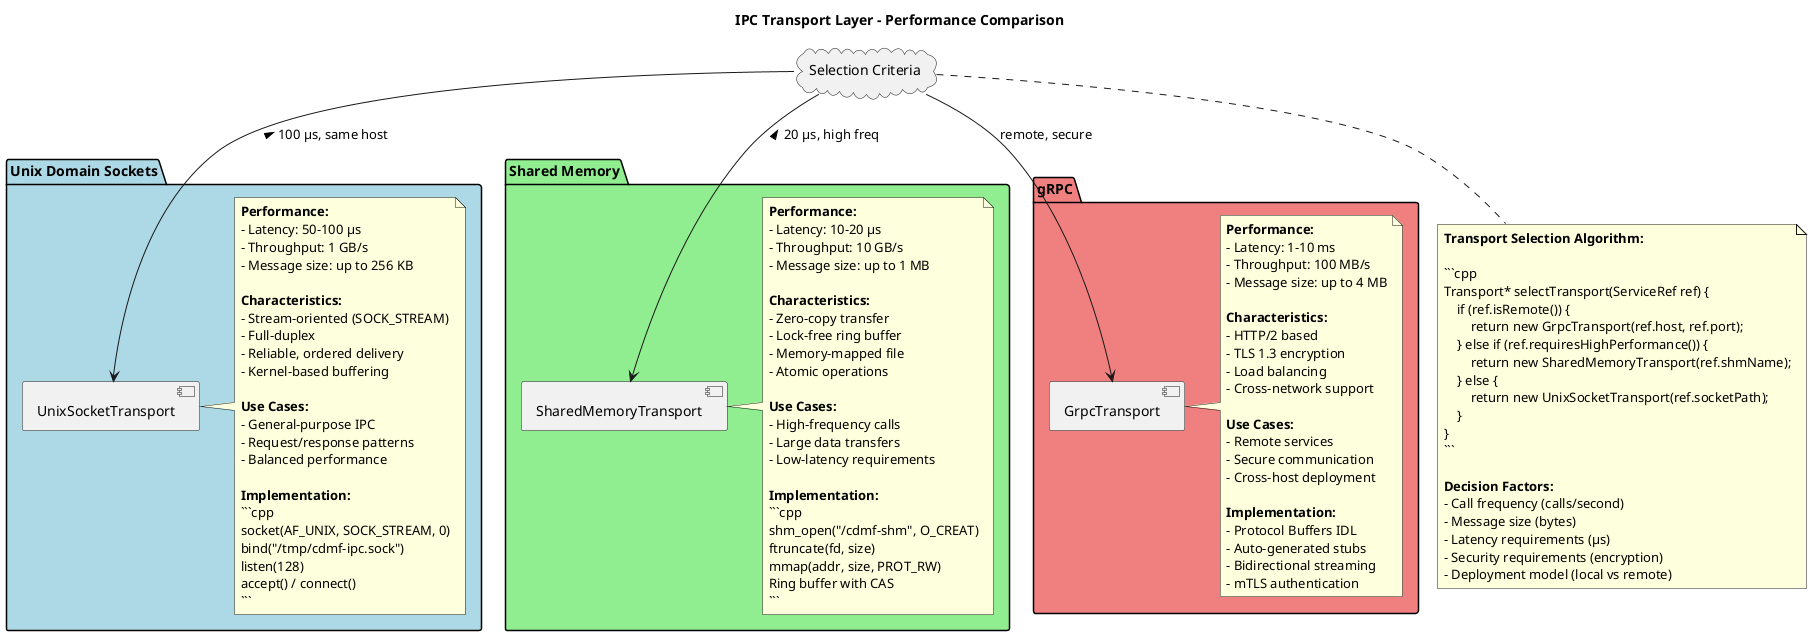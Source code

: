 @startuml CDMF_IPC_Architecture

title CDMF IPC Architecture - Detailed Design

@startuml IPC_Transport_Comparison
title IPC Transport Layer - Performance Comparison

package "Unix Domain Sockets" #LightBlue {
    [UnixSocketTransport] as UNIX

    note right of UNIX
      **Performance:**
      - Latency: 50-100 μs
      - Throughput: 1 GB/s
      - Message size: up to 256 KB

      **Characteristics:**
      - Stream-oriented (SOCK_STREAM)
      - Full-duplex
      - Reliable, ordered delivery
      - Kernel-based buffering

      **Use Cases:**
      - General-purpose IPC
      - Request/response patterns
      - Balanced performance

      **Implementation:**
      ```cpp
      socket(AF_UNIX, SOCK_STREAM, 0)
      bind("/tmp/cdmf-ipc.sock")
      listen(128)
      accept() / connect()
      ```
    end note
}

package "Shared Memory" #LightGreen {
    [SharedMemoryTransport] as SHM

    note right of SHM
      **Performance:**
      - Latency: 10-20 μs
      - Throughput: 10 GB/s
      - Message size: up to 1 MB

      **Characteristics:**
      - Zero-copy transfer
      - Lock-free ring buffer
      - Memory-mapped file
      - Atomic operations

      **Use Cases:**
      - High-frequency calls
      - Large data transfers
      - Low-latency requirements

      **Implementation:**
      ```cpp
      shm_open("/cdmf-shm", O_CREAT)
      ftruncate(fd, size)
      mmap(addr, size, PROT_RW)
      Ring buffer with CAS
      ```
    end note
}

package "gRPC" #LightCoral {
    [GrpcTransport] as GRPC

    note right of GRPC
      **Performance:**
      - Latency: 1-10 ms
      - Throughput: 100 MB/s
      - Message size: up to 4 MB

      **Characteristics:**
      - HTTP/2 based
      - TLS 1.3 encryption
      - Load balancing
      - Cross-network support

      **Use Cases:**
      - Remote services
      - Secure communication
      - Cross-host deployment

      **Implementation:**
      - Protocol Buffers IDL
      - Auto-generated stubs
      - Bidirectional streaming
      - mTLS authentication
    end note
}

cloud "Selection Criteria" as CRITERIA

CRITERIA --> UNIX : < 100 μs, same host
CRITERIA --> SHM : < 20 μs, high freq
CRITERIA --> GRPC : remote, secure

note bottom of CRITERIA
  **Transport Selection Algorithm:**

  ```cpp
  Transport* selectTransport(ServiceRef ref) {
      if (ref.isRemote()) {
          return new GrpcTransport(ref.host, ref.port);
      } else if (ref.requiresHighPerformance()) {
          return new SharedMemoryTransport(ref.shmName);
      } else {
          return new UnixSocketTransport(ref.socketPath);
      }
  }
  ```

  **Decision Factors:**
  - Call frequency (calls/second)
  - Message size (bytes)
  - Latency requirements (μs)
  - Security requirements (encryption)
  - Deployment model (local vs remote)
end note

@enduml

@startuml IPC_Message_Format
title IPC Message Format - Wire Protocol

class Message {
    - header_: MessageHeader
    - payload_: vector<uint8_t>
    - serializer_: ISerializer*
    __
    + serialize() : vector<uint8_t>
    + deserialize(data: vector<uint8_t>) : Message
    + getType() : MessageType
    + getPayload() : vector<uint8_t>
}

class MessageHeader {
    + magic: uint32_t
    + version: uint16_t
    + messageType: MessageType
    + messageId: uint64_t
    + payloadSize: uint32_t
    + checksumType: ChecksumType
    + checksum: uint32_t
    + timestamp: uint64_t
    + flags: uint32_t
    __
    + serialize() : array<uint8_t, 32>
    + validate() : bool
}

enum MessageType {
    REQUEST = 1
    RESPONSE = 2
    EVENT = 3
    HEARTBEAT = 4
    ERROR = 5
}

enum ChecksumType {
    NONE = 0
    CRC32 = 1
    HMAC_SHA256 = 2
}

interface ISerializer {
    + serialize(obj: any) : vector<uint8_t>
    + deserialize(data: vector<uint8_t>) : any
    + getFormat() : SerializationFormat
}

class ProtobufSerializer {
    - descriptor_: MessageDescriptor*
    __
    + serialize(message: Message) : vector<uint8_t>
    + deserialize(data: vector<uint8_t>) : Message
}

class FlatBuffersSerializer {
    - builder_: FlatBufferBuilder
    __
    + serialize(message: Message) : vector<uint8_t>
    + deserialize(data: vector<uint8_t>) : Message
}

Message *-- MessageHeader
Message --> ISerializer
MessageHeader *-- MessageType
MessageHeader *-- ChecksumType
ISerializer <|-- ProtobufSerializer
ISerializer <|-- FlatBuffersSerializer

note top of Message
  **Wire Format (Total: Header + Payload):**
  ```
  ┌──────────────────────────────────────┐
  │  MessageHeader (32 bytes)            │
  ├──────────────────────────────────────┤
  │  Payload (variable, 0 - 4MB)         │
  └──────────────────────────────────────┘
  ```

  **Header Layout (32 bytes):**
  ```
  Offset  Size  Field
  ------  ----  -----
  0       4     magic (0x43444D46 = "CDMF")
  4       2     version (1.0)
  6       2     messageType
  8       8     messageId (unique)
  16      4     payloadSize
  20      2     checksumType
  22      4     checksum
  26      8     timestamp (ns since epoch)
  34      4     flags (reserved)
  ```
end note

note right of ProtobufSerializer
  **Protocol Buffers:**
  - Compact binary format
  - Schema evolution support
  - Code generation from .proto
  - Typical overhead: 10-20%

  **Performance:**
  - Serialization: ~1 μs for 1KB
  - Deserialization: ~2 μs for 1KB

  **Example .proto:**
  ```protobuf
  message ServiceRequest {
      string interface_name = 1;
      string method_name = 2;
      repeated bytes args = 3;
  }
  ```
end note

note right of FlatBuffersSerializer
  **FlatBuffers:**
  - Zero-copy deserialization
  - Direct memory access
  - Forward/backward compatible
  - No parsing overhead

  **Performance:**
  - Serialization: ~0.5 μs for 1KB
  - Deserialization: ~0 μs (direct access)

  **Use Cases:**
  - High-frequency calls
  - Large messages
  - Minimal latency
end note

@enduml

@startuml Unix_Socket_Transport_Detail
title Unix Domain Socket Transport - Detailed Implementation

participant "Client Proxy" as PROXY
participant "UnixSocketTransport" as TRANS
participant "Connection Pool" as POOL
participant "Unix Socket" as SOCK
participant "Server Stub" as STUB
participant "Service Impl" as IMPL

== Connection Establishment ==

PROXY -> TRANS: send(message)
activate TRANS

TRANS -> POOL: acquire()
activate POOL

alt Pool Has Available Connection
    POOL -> POOL: conn = availableConnections_.pop()
    POOL --> TRANS: connection
else No Available Connection
    alt Pool Below Max Size
        POOL -> SOCK: socket(AF_UNIX, SOCK_STREAM, 0)
        activate SOCK
        SOCK --> POOL: fd

        POOL -> SOCK: connect("/tmp/cdmf-ipc.sock")
        SOCK --> POOL: connected

        POOL -> POOL: conn = new Connection(fd)
        POOL --> TRANS: connection
    else Pool At Max Size
        POOL -> POOL: wait for available connection (timeout 5s)
        alt Timeout Expired
            POOL --> TRANS: throw TimeoutException
        else Connection Available
            POOL -> POOL: conn = availableConnections_.pop()
            POOL --> TRANS: connection
        end
    end
end

deactivate POOL

== Message Transmission ==

TRANS -> TRANS: wireData = message.serialize()

note right of TRANS
  **Serialized Data:**
  ┌────────────────────────┐
  │ Header (32 bytes)      │
  │ - magic: 0x43444D46    │
  │ - type: REQUEST        │
  │ - id: 12345            │
  │ - size: 256            │
  │ - checksum: 0xABCD     │
  ├────────────────────────┤
  │ Payload (256 bytes)    │
  │ - Protobuf encoded     │
  └────────────────────────┘
  Total: 288 bytes
end note

TRANS -> SOCK: write(fd, wireData, size)
activate SOCK

note right of SOCK
  **Kernel Buffering:**
  - SO_SNDBUF: 256 KB
  - SO_RCVBUF: 256 KB
  - write() copies to kernel buffer
  - May block if buffer full
end note

SOCK -> SOCK: copy to kernel send buffer

SOCK -> STUB: data arrives (epoll notification)
activate STUB

STUB -> SOCK: read(fd, buffer, sizeof(MessageHeader))
SOCK --> STUB: header (32 bytes)

STUB -> STUB: validate header (magic, checksum)

alt Header Valid
    STUB -> STUB: payloadSize = header.payloadSize
    STUB -> SOCK: read(fd, buffer, payloadSize)
    SOCK --> STUB: payload

    STUB -> STUB: message = Message::deserialize(header, payload)

    STUB -> STUB: verify checksum

    alt Checksum Valid
        STUB -> IMPL: dispatch(message)
        activate IMPL

        IMPL -> IMPL: execute method
        IMPL --> STUB: result
        deactivate IMPL

        STUB -> STUB: response = createResponse(result)
        STUB -> STUB: wireData = response.serialize()

        STUB -> SOCK: write(fd, wireData, size)
        SOCK -> TRANS: response data arrives
    else Checksum Invalid
        STUB -> STUB: error = createError("CHECKSUM_MISMATCH")
        STUB -> SOCK: write(fd, error, size)
    end
else Header Invalid
    STUB -> STUB: close connection
end

deactivate STUB

== Response Reception ==

TRANS -> SOCK: read(fd, buffer, sizeof(MessageHeader))
SOCK --> TRANS: header

TRANS -> SOCK: read(fd, buffer, header.payloadSize)
SOCK --> TRANS: payload

TRANS -> TRANS: response = Message::deserialize(header, payload)

TRANS -> POOL: release(connection)
activate POOL
POOL -> POOL: availableConnections_.push(conn)
deactivate POOL

TRANS --> PROXY: response
deactivate TRANS

deactivate SOCK

note over PROXY, IMPL
  **Performance Breakdown (Total: 80 μs):**
  - Serialization: 1 μs
  - write() syscall: 5 μs
  - Kernel copy: 10 μs
  - Context switch: 10 μs
  - Deserialization: 2 μs
  - Method execution: 20 μs
  - Response path: 32 μs

  **Optimizations:**
  - Connection pooling (avoid connect overhead)
  - Kernel buffer tuning (SO_SNDBUF/RCVBUF)
  - TCP_NODELAY (disable Nagle algorithm)
  - Batching small requests
end note

@enduml

@startuml Shared_Memory_Transport_Detail
title Shared Memory Transport - Lock-Free Ring Buffer

participant "Client" as CLIENT
participant "SharedMemoryTransport" as SHM
participant "Ring Buffer" as RING
participant "Server" as SERVER

== Initialization ==

CLIENT -> SHM: initialize(shmName)
activate SHM

SHM -> SHM: fd = shm_open("/cdmf-shm", O_CREAT | O_RDWR, 0600)
SHM -> SHM: ftruncate(fd, SHM_SIZE)

note right of SHM
  **Shared Memory Layout:**
  ```
  ┌─────────────────────────────────┐  0x0000
  │ RingBufferHeader (64 bytes)     │
  │ - writePos: atomic<uint64_t>    │  0x0000
  │ - readPos: atomic<uint64_t>     │  0x0008
  │ - capacity: uint64_t            │  0x0010
  │ - msgCount: atomic<uint64_t>    │  0x0018
  │ - padding: 32 bytes             │  0x0020
  ├─────────────────────────────────┤  0x0040
  │ Data Buffer (16 MB - 64)        │
  │ - Circular buffer               │
  │ - Lock-free access              │
  └─────────────────────────────────┘  16 MB
  ```
end note

SHM -> SHM: addr = mmap(NULL, SHM_SIZE, PROT_READ|PROT_WRITE, MAP_SHARED, fd, 0)
SHM -> SHM: ringBuffer_ = new RingBuffer(addr)

SHM --> CLIENT: initialized
deactivate SHM

== Lock-Free Write ==

CLIENT -> SHM: send(message)
activate SHM

SHM -> SHM: data = message.serialize()
SHM -> SHM: msgSize = data.size() + sizeof(MessageLength)

SHM -> RING: tryWrite(data, msgSize)
activate RING

note right of RING
  **Message Envelope:**
  ```
  ┌──────────────────────┐
  │ Length (4 bytes)     │
  ├──────────────────────┤
  │ Message Data         │
  │ (variable)           │
  └──────────────────────┘
  ```
end note

RING -> RING: currentWrite = writePos_.load(memory_order_acquire)
RING -> RING: currentRead = readPos_.load(memory_order_acquire)

RING -> RING: availableSpace = capacity - (currentWrite - currentRead)

alt Enough Space
    RING -> RING: newWrite = currentWrite + msgSize

    RING -> RING: if writePos_.compare_exchange_strong(\n    currentWrite, newWrite,\n    memory_order_release)

    alt CAS Successful
        note right of RING
          **Atomic CAS Operation:**
          - Compare writePos_ with currentWrite
          - If equal, set to newWrite
          - Returns true on success
          - Lock-free, single atomic instruction
        end note

        RING -> RING: offset = currentWrite % capacity
        RING -> RING: memcpy(buffer + offset, &msgSize, 4)
        RING -> RING: memcpy(buffer + offset + 4, data, data.size())

        alt Message Wraps Around
            note right of RING
              **Wrap-Around Handling:**
              - Split message into two parts
              - First part: to end of buffer
              - Second part: from start of buffer
              - Reader handles reconstruction
            end note

            RING -> RING: part1Size = capacity - offset
            RING -> RING: part2Size = msgSize - part1Size
            RING -> RING: memcpy(buffer + offset, data, part1Size)
            RING -> RING: memcpy(buffer, data + part1Size, part2Size)
        end

        RING -> RING: msgCount_.fetch_add(1, memory_order_release)

        RING --> SHM: SUCCESS
    else CAS Failed
        note right of RING
          **Retry on CAS Failure:**
          - Another thread wrote concurrently
          - Retry entire operation
          - Exponential backoff
        end note

        RING -> RING: backoff()
        RING -> RING: goto retry
    end
else Insufficient Space
    RING --> SHM: BUFFER_FULL
end

deactivate RING

SHM --> CLIENT: result
deactivate SHM

== Lock-Free Read ==

SERVER -> RING: tryRead()
activate RING

RING -> RING: currentRead = readPos_.load(memory_order_acquire)
RING -> RING: currentWrite = writePos_.load(memory_order_acquire)

alt Data Available
    RING -> RING: offset = currentRead % capacity
    RING -> RING: memcpy(&msgSize, buffer + offset, 4)

    RING -> RING: data = malloc(msgSize - 4)
    RING -> RING: memcpy(data, buffer + offset + 4, msgSize - 4)

    RING -> RING: newRead = currentRead + msgSize

    RING -> RING: if readPos_.compare_exchange_strong(\n    currentRead, newRead,\n    memory_order_release)

    alt CAS Successful
        RING -> RING: msgCount_.fetch_sub(1, memory_order_release)
        RING --> SERVER: message data
    else CAS Failed
        RING -> RING: free(data)
        RING -> RING: goto retry
    end
else No Data
    RING --> SERVER: EMPTY
end

deactivate RING

note over CLIENT, SERVER
  **Performance Characteristics:**

  **Lock-Free Properties:**
  - Wait-free for single producer/consumer
  - Lock-free for multiple producers/consumers
  - No kernel involvement (pure userspace)
  - Cache-line aligned atomics

  **Memory Barriers:**
  - memory_order_acquire: prevent reordering of reads
  - memory_order_release: prevent reordering of writes
  - Ensures visibility across cores

  **Latency Breakdown (Total: 15 μs):**
  - CAS operation: 0.1 μs
  - Memory copy: 5 μs (for 1 KB message)
  - Cache coherency: 2 μs
  - Deserialization: 8 μs

  **Throughput:**
  - Single thread: 10 GB/s (memory bandwidth bound)
  - Multi-thread: scales with cores (lock-free)
end note

@enduml

@startuml gRPC_Transport_Detail
title gRPC Transport - Remote Service Call

participant "Client Proxy" as PROXY
participant "GrpcTransport" as GRPC
participant "gRPC Channel" as CHAN
participant "TLS Layer" as TLS
participant "HTTP/2" as HTTP2
participant "Network" as NET
participant "gRPC Server" as SERVER
participant "Service Impl" as IMPL

== Channel Initialization ==

PROXY -> GRPC: initialize(host, port)
activate GRPC

GRPC -> GRPC: channelArgs = {\n  GRPC_ARG_KEEPALIVE_TIME_MS: 10000,\n  GRPC_ARG_KEEPALIVE_TIMEOUT_MS: 5000,\n  GRPC_ARG_HTTP2_MAX_PINGS: 3\n}

GRPC -> GRPC: credentials = grpc::SslCredentials({\n  root_certs: "/etc/cdmf/ca.pem",\n  private_key: "/etc/cdmf/client-key.pem",\n  cert_chain: "/etc/cdmf/client-cert.pem"\n})

GRPC -> CHAN: CreateCustomChannel(host + ":" + port, credentials, channelArgs)
activate CHAN

CHAN -> TLS: initialize TLS 1.3 context
activate TLS
TLS --> CHAN: TLS context ready
deactivate TLS

CHAN --> GRPC: channel
deactivate CHAN

GRPC -> GRPC: stub_ = ServiceStub::NewStub(channel)

GRPC --> PROXY: initialized
deactivate GRPC

== Service Call with mTLS ==

PROXY -> GRPC: call(method, args)
activate GRPC

GRPC -> GRPC: request = ServiceRequest{\n  interface: "com.example.ILogger",\n  method: "log",\n  args: serialize(args)\n}

GRPC -> GRPC: context = ClientContext()
GRPC -> GRPC: context.set_deadline(now() + 5s)
GRPC -> GRPC: context.AddMetadata("client-id", moduleId)

GRPC -> CHAN: stub_->RemoteCall(&context, request, &response)
activate CHAN

CHAN -> TLS: TLS handshake (if new connection)
activate TLS

note right of TLS
  **TLS 1.3 Handshake:**
  1. ClientHello (supported ciphers, extensions)
  2. ServerHello (selected cipher: TLS_AES_256_GCM_SHA384)
  3. Certificate (server cert + chain)
  4. CertificateRequest (request client cert)
  5. Certificate (client cert)
  6. Finished

  **Duration:** 1-2 RTTs (~2-4 ms)
  **Cipher:** AES-256-GCM (AEAD)
  **Key Exchange:** ECDHE (P-256)
end note

TLS --> CHAN: secure channel established
deactivate TLS

CHAN -> HTTP2: create HTTP/2 stream
activate HTTP2

note right of HTTP2
  **HTTP/2 Frame:**
  ```
  HEADERS frame:
  - :method = POST
  - :scheme = https
  - :path = /cdmf.Service/RemoteCall
  - :authority = server.example.com
  - content-type = application/grpc+proto
  - grpc-timeout = 5S
  - client-id = module-123

  DATA frame:
  - flags = END_STREAM
  - payload = Protocol Buffer encoded request
  ```
end note

HTTP2 -> HTTP2: serialize to binary HTTP/2 frames
HTTP2 -> TLS: encrypt frames
activate TLS
TLS -> TLS: AES-256-GCM encrypt
TLS --> HTTP2: ciphertext
deactivate TLS

HTTP2 -> NET: send TCP packets
activate NET

note right of NET
  **Network Transmission:**
  - TCP connection (established, or reused)
  - IP packet fragmentation if needed
  - Network latency: 0.1-5 ms (LAN/WAN)
end note

NET -> SERVER: packets arrive
activate SERVER

SERVER -> SERVER: TLS decrypt
SERVER -> SERVER: HTTP/2 parse

SERVER -> IMPL: ServiceImpl::RemoteCall(request)
activate IMPL

IMPL -> IMPL: method = resolveMethod(request.interface, request.method)
IMPL -> IMPL: args = deserialize(request.args)
IMPL -> IMPL: result = method->invoke(args)

IMPL --> SERVER: result
deactivate IMPL

SERVER -> SERVER: response = ServiceResponse{\n  status: OK,\n  result: serialize(result)\n}

SERVER -> SERVER: HTTP/2 encode response

note right of SERVER
  **HTTP/2 Response:**
  ```
  HEADERS frame:
  - :status = 200
  - content-type = application/grpc+proto
  - grpc-status = 0 (OK)

  DATA frame:
  - payload = Protocol Buffer encoded response
  ```
end note

SERVER -> NET: send response packets
NET -> HTTP2: packets arrive
deactivate NET

HTTP2 -> HTTP2: parse HTTP/2 frames
HTTP2 -> TLS: decrypt
activate TLS
TLS --> HTTP2: plaintext
deactivate TLS

HTTP2 --> CHAN: response data
deactivate HTTP2

CHAN --> GRPC: response
deactivate CHAN

deactivate SERVER

GRPC -> GRPC: result = deserialize(response.result)

GRPC --> PROXY: result
deactivate GRPC

note over PROXY, IMPL
  **Latency Breakdown (Total: 3-8 ms):**
  - Serialization: 0.01 ms
  - TLS encrypt: 0.05 ms
  - Network (LAN): 0.5 ms
  - Server processing: 1 ms
  - Network (return): 0.5 ms
  - TLS decrypt: 0.05 ms
  - Deserialization: 0.02 ms
  - Overhead: 0.87 ms

  **Security Features:**
  - mTLS authentication (mutual certificate verification)
  - AES-256-GCM encryption
  - Perfect forward secrecy (ECDHE)
  - Certificate pinning (optional)

  **Reliability Features:**
  - Automatic retries (exponential backoff)
  - Deadlines / timeouts
  - Health checking
  - Load balancing (client-side or proxy)
end note

@enduml

@startuml Proxy_Stub_Generation
title Proxy/Stub Pattern - Code Generation

participant "IDL Compiler" as IDL
participant "Interface Definition" as DEF
participant "Proxy Generator" as PGEN
participant "Stub Generator" as SGEN

== IDL Processing ==

IDL -> DEF: parse("ILogger.idl")
activate DEF

note right of DEF
  **Interface Definition (IDL):**
  ```cpp
  interface ILogger {
      void log(string level, string message);
      void setLevel(string level);
      string getLevel();
      void flush();
  };
  ```
end note

DEF --> IDL: AST (abstract syntax tree)
deactivate DEF

IDL -> IDL: analyze AST
activate IDL

note right of IDL
  **AST Structure:**
  ```
  Interface: ILogger
    Methods:
      - log(level: string, message: string) → void
      - setLevel(level: string) → void
      - getLevel() → string
      - flush() → void
  ```
end note

deactivate IDL

== Proxy Generation ==

IDL -> PGEN: generateProxy(interface)
activate PGEN

PGEN -> PGEN: createProxyClass()

note right of PGEN
  **Generated Proxy (Client-side):**
  ```cpp
  class ILoggerProxy : public ILogger {
  private:
      ITransport* transport_;
      string interfaceName_;

  public:
      ILoggerProxy(ITransport* transport)
          : transport_(transport),
            interfaceName_("com.example.ILogger") {}

      void log(const string& level, const string& message) override {
          Message request;
          request.setType(MessageType::REQUEST);
          request.setInterface(interfaceName_);
          request.setMethod("log");

          // Serialize arguments
          vector<uint8_t> args;
          serialize(args, level);
          serialize(args, message);
          request.setPayload(args);

          // Send and wait for response
          Message response = transport_->sendSync(request);

          if (response.getType() == MessageType::ERROR) {
              throw RemoteException(response.getErrorMessage());
          }

          // void return, no deserialization needed
      }

      void setLevel(const string& level) override {
          // Similar pattern...
      }

      string getLevel() override {
          Message request;
          request.setType(MessageType::REQUEST);
          request.setInterface(interfaceName_);
          request.setMethod("getLevel");
          request.setPayload({});

          Message response = transport_->sendSync(request);

          if (response.getType() == MessageType::ERROR) {
              throw RemoteException(response.getErrorMessage());
          }

          // Deserialize return value
          string result;
          deserialize(response.getPayload(), result);
          return result;
      }

      void flush() override {
          // Similar pattern...
      }
  };
  ```
end note

PGEN --> IDL: ILoggerProxy.h, ILoggerProxy.cpp
deactivate PGEN

== Stub Generation ==

IDL -> SGEN: generateStub(interface)
activate SGEN

SGEN -> SGEN: createStubClass()

note right of SGEN
  **Generated Stub (Server-side):**
  ```cpp
  class ILoggerStub {
  private:
      ILogger* impl_;

  public:
      ILoggerStub(ILogger* impl) : impl_(impl) {}

      Message dispatch(const Message& request) {
          string method = request.getMethod();

          if (method == "log") {
              // Deserialize arguments
              auto payload = request.getPayload();
              string level, message;
              size_t offset = 0;
              offset += deserialize(payload, offset, level);
              offset += deserialize(payload, offset, message);

              // Invoke implementation
              impl_->log(level, message);

              // Create response
              Message response;
              response.setType(MessageType::RESPONSE);
              response.setMessageId(request.getMessageId());
              // void return, no payload
              return response;

          } else if (method == "setLevel") {
              auto payload = request.getPayload();
              string level;
              deserialize(payload, 0, level);

              impl_->setLevel(level);

              Message response;
              response.setType(MessageType::RESPONSE);
              response.setMessageId(request.getMessageId());
              return response;

          } else if (method == "getLevel") {
              // Invoke implementation
              string result = impl_->getLevel();

              // Serialize return value
              vector<uint8_t> payload;
              serialize(payload, result);

              Message response;
              response.setType(MessageType::RESPONSE);
              response.setMessageId(request.getMessageId());
              response.setPayload(payload);
              return response;

          } else if (method == "flush") {
              impl_->flush();

              Message response;
              response.setType(MessageType::RESPONSE);
              response.setMessageId(request.getMessageId());
              return response;

          } else {
              Message error;
              error.setType(MessageType::ERROR);
              error.setErrorMessage("Unknown method: " + method);
              return error;
          }
      }
  };
  ```
end note

SGEN --> IDL: ILoggerStub.h, ILoggerStub.cpp
deactivate SGEN

note over IDL, SGEN
  **Code Generation Benefits:**
  - Type-safe marshaling/unmarshaling
  - Automatic serialization
  - Error handling boilerplate
  - Transparent remote calls

  **Generated Code Size:**
  - Proxy: ~200 lines per interface
  - Stub: ~300 lines per interface
  - Scales linearly with method count
end note

@enduml

@startuml Connection_Management
title Connection Management - Pooling and Reliability

class ConnectionPool {
    - available_: queue<Connection*>
    - active_: set<Connection*>
    - maxSize_: size_t
    - minSize_: size_t
    - mutex_: mutex
    - cv_: condition_variable
    __
    + acquire(timeout: duration) : Connection*
    + release(conn: Connection*)
    + getStats() : PoolStats
    - createConnection() : Connection*
    - validateConnection(conn: Connection*) : bool
    - evictIdleConnections()
}

class Connection {
    - fd_: int
    - state_: ConnectionState
    - lastUsed_: timestamp
    - createdAt_: timestamp
    - bytesReceived_: atomic<uint64_t>
    - bytesSent_: atomic<uint64_t>
    __
    + send(data: vector<uint8_t>) : bool
    + receive(timeout: duration) : vector<uint8_t>
    + isAlive() : bool
    + close()
}

enum ConnectionState {
    CONNECTING
    CONNECTED
    IDLE
    ACTIVE
    ERROR
    CLOSED
}

class CircuitBreaker {
    - state_: CircuitState
    - failureCount_: atomic<int>
    - lastFailureTime_: timestamp
    - failureThreshold_: int
    - resetTimeout_: duration
    __
    + execute(operation: function) : Result
    + recordSuccess()
    + recordFailure()
    - shouldAttempt() : bool
    - transitionToOpen()
    - transitionToHalfOpen()
    - transitionToClosed()
}

enum CircuitState {
    CLOSED
    OPEN
    HALF_OPEN
}

class RetryPolicy {
    - maxRetries_: int
    - baseDelay_: duration
    - maxDelay_: duration
    - backoffMultiplier_: double
    __
    + execute(operation: function) : Result
    - calculateDelay(attempt: int) : duration
    - shouldRetry(error: Error) : bool
}

ConnectionPool o-- Connection
Connection *-- ConnectionState
CircuitBreaker *-- CircuitState
CircuitBreaker --> RetryPolicy

note top of ConnectionPool
  **Pool Configuration:**
  - minSize: 2 (pre-warmed connections)
  - maxSize: 100 (hard limit)
  - idleTimeout: 60 seconds
  - validationQuery: heartbeat message

  **Eviction Strategy:**
  - Run every 30 seconds
  - Close connections idle > 60s
  - Maintain minSize connections

  **Performance:**
  - Acquire from pool: ~1 μs
  - Create new connection: ~100 μs
  - Connection reuse ratio: > 99%
end note

note right of CircuitBreaker
  **Circuit Breaker Pattern:**

  **CLOSED** (normal operation):
  - All requests pass through
  - Failures increment counter
  - If failures >= threshold (5):
    → transition to OPEN

  **OPEN** (fail fast):
  - All requests fail immediately
  - No remote calls made
  - After resetTimeout (60s):
    → transition to HALF_OPEN

  **HALF_OPEN** (testing):
  - Single test request allowed
  - If success:
    → transition to CLOSED
  - If failure:
    → transition to OPEN

  **Use Cases:**
  - Prevent cascade failures
  - Fail fast when service down
  - Automatic recovery detection
end note

note right of RetryPolicy
  **Exponential Backoff:**
  ```cpp
  duration calculateDelay(int attempt) {
      duration delay = baseDelay *
          pow(backoffMultiplier, attempt - 1);
      return min(delay, maxDelay);
  }
  ```

  **Example (baseDelay=100ms, multiplier=2):**
  - Attempt 1: 100 ms
  - Attempt 2: 200 ms
  - Attempt 3: 400 ms
  - Attempt 4: 800 ms
  - Attempt 5: 1600 ms (capped at maxDelay)

  **Retryable Errors:**
  - Timeout
  - Connection reset
  - Service unavailable

  **Non-retryable Errors:**
  - Invalid argument
  - Permission denied
  - Not found
end note

@enduml

@enduml
